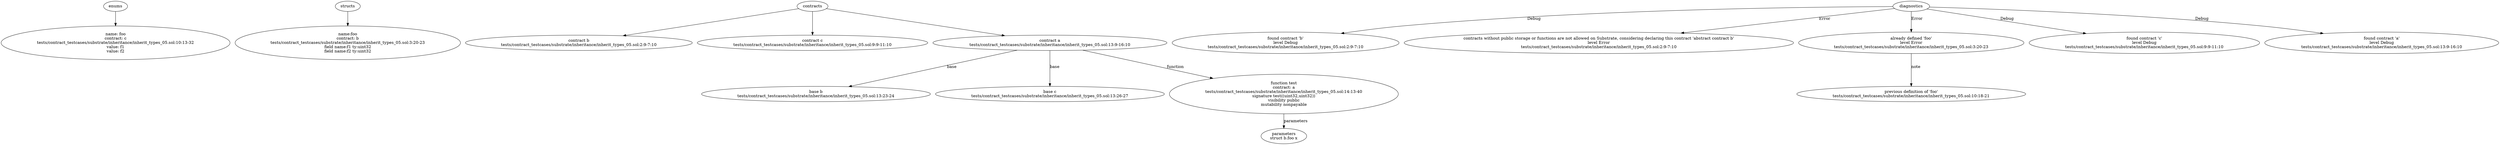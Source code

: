 strict digraph "tests/contract_testcases/substrate/inheritance/inherit_types_05.sol" {
	foo [label="name: foo\ncontract: c\ntests/contract_testcases/substrate/inheritance/inherit_types_05.sol:10:13-32\nvalue: f1\nvalue: f2"]
	foo_3 [label="name:foo\ncontract: b\ntests/contract_testcases/substrate/inheritance/inherit_types_05.sol:3:20-23\nfield name:f1 ty:uint32\nfield name:f2 ty:uint32"]
	contract [label="contract b\ntests/contract_testcases/substrate/inheritance/inherit_types_05.sol:2:9-7:10"]
	contract_6 [label="contract c\ntests/contract_testcases/substrate/inheritance/inherit_types_05.sol:9:9-11:10"]
	contract_7 [label="contract a\ntests/contract_testcases/substrate/inheritance/inherit_types_05.sol:13:9-16:10"]
	base [label="base b\ntests/contract_testcases/substrate/inheritance/inherit_types_05.sol:13:23-24"]
	base_9 [label="base c\ntests/contract_testcases/substrate/inheritance/inherit_types_05.sol:13:26-27"]
	test [label="function test\ncontract: a\ntests/contract_testcases/substrate/inheritance/inherit_types_05.sol:14:13-40\nsignature test((uint32,uint32))\nvisibility public\nmutability nonpayable"]
	parameters [label="parameters\nstruct b.foo x"]
	diagnostic [label="found contract 'b'\nlevel Debug\ntests/contract_testcases/substrate/inheritance/inherit_types_05.sol:2:9-7:10"]
	diagnostic_14 [label="contracts without public storage or functions are not allowed on Substrate, considering declaring this contract 'abstract contract b'\nlevel Error\ntests/contract_testcases/substrate/inheritance/inherit_types_05.sol:2:9-7:10"]
	diagnostic_15 [label="already defined 'foo'\nlevel Error\ntests/contract_testcases/substrate/inheritance/inherit_types_05.sol:3:20-23"]
	note [label="previous definition of 'foo'\ntests/contract_testcases/substrate/inheritance/inherit_types_05.sol:10:18-21"]
	diagnostic_17 [label="found contract 'c'\nlevel Debug\ntests/contract_testcases/substrate/inheritance/inherit_types_05.sol:9:9-11:10"]
	diagnostic_18 [label="found contract 'a'\nlevel Debug\ntests/contract_testcases/substrate/inheritance/inherit_types_05.sol:13:9-16:10"]
	enums -> foo
	structs -> foo_3
	contracts -> contract
	contracts -> contract_6
	contracts -> contract_7
	contract_7 -> base [label="base"]
	contract_7 -> base_9 [label="base"]
	contract_7 -> test [label="function"]
	test -> parameters [label="parameters"]
	diagnostics -> diagnostic [label="Debug"]
	diagnostics -> diagnostic_14 [label="Error"]
	diagnostics -> diagnostic_15 [label="Error"]
	diagnostic_15 -> note [label="note"]
	diagnostics -> diagnostic_17 [label="Debug"]
	diagnostics -> diagnostic_18 [label="Debug"]
}
